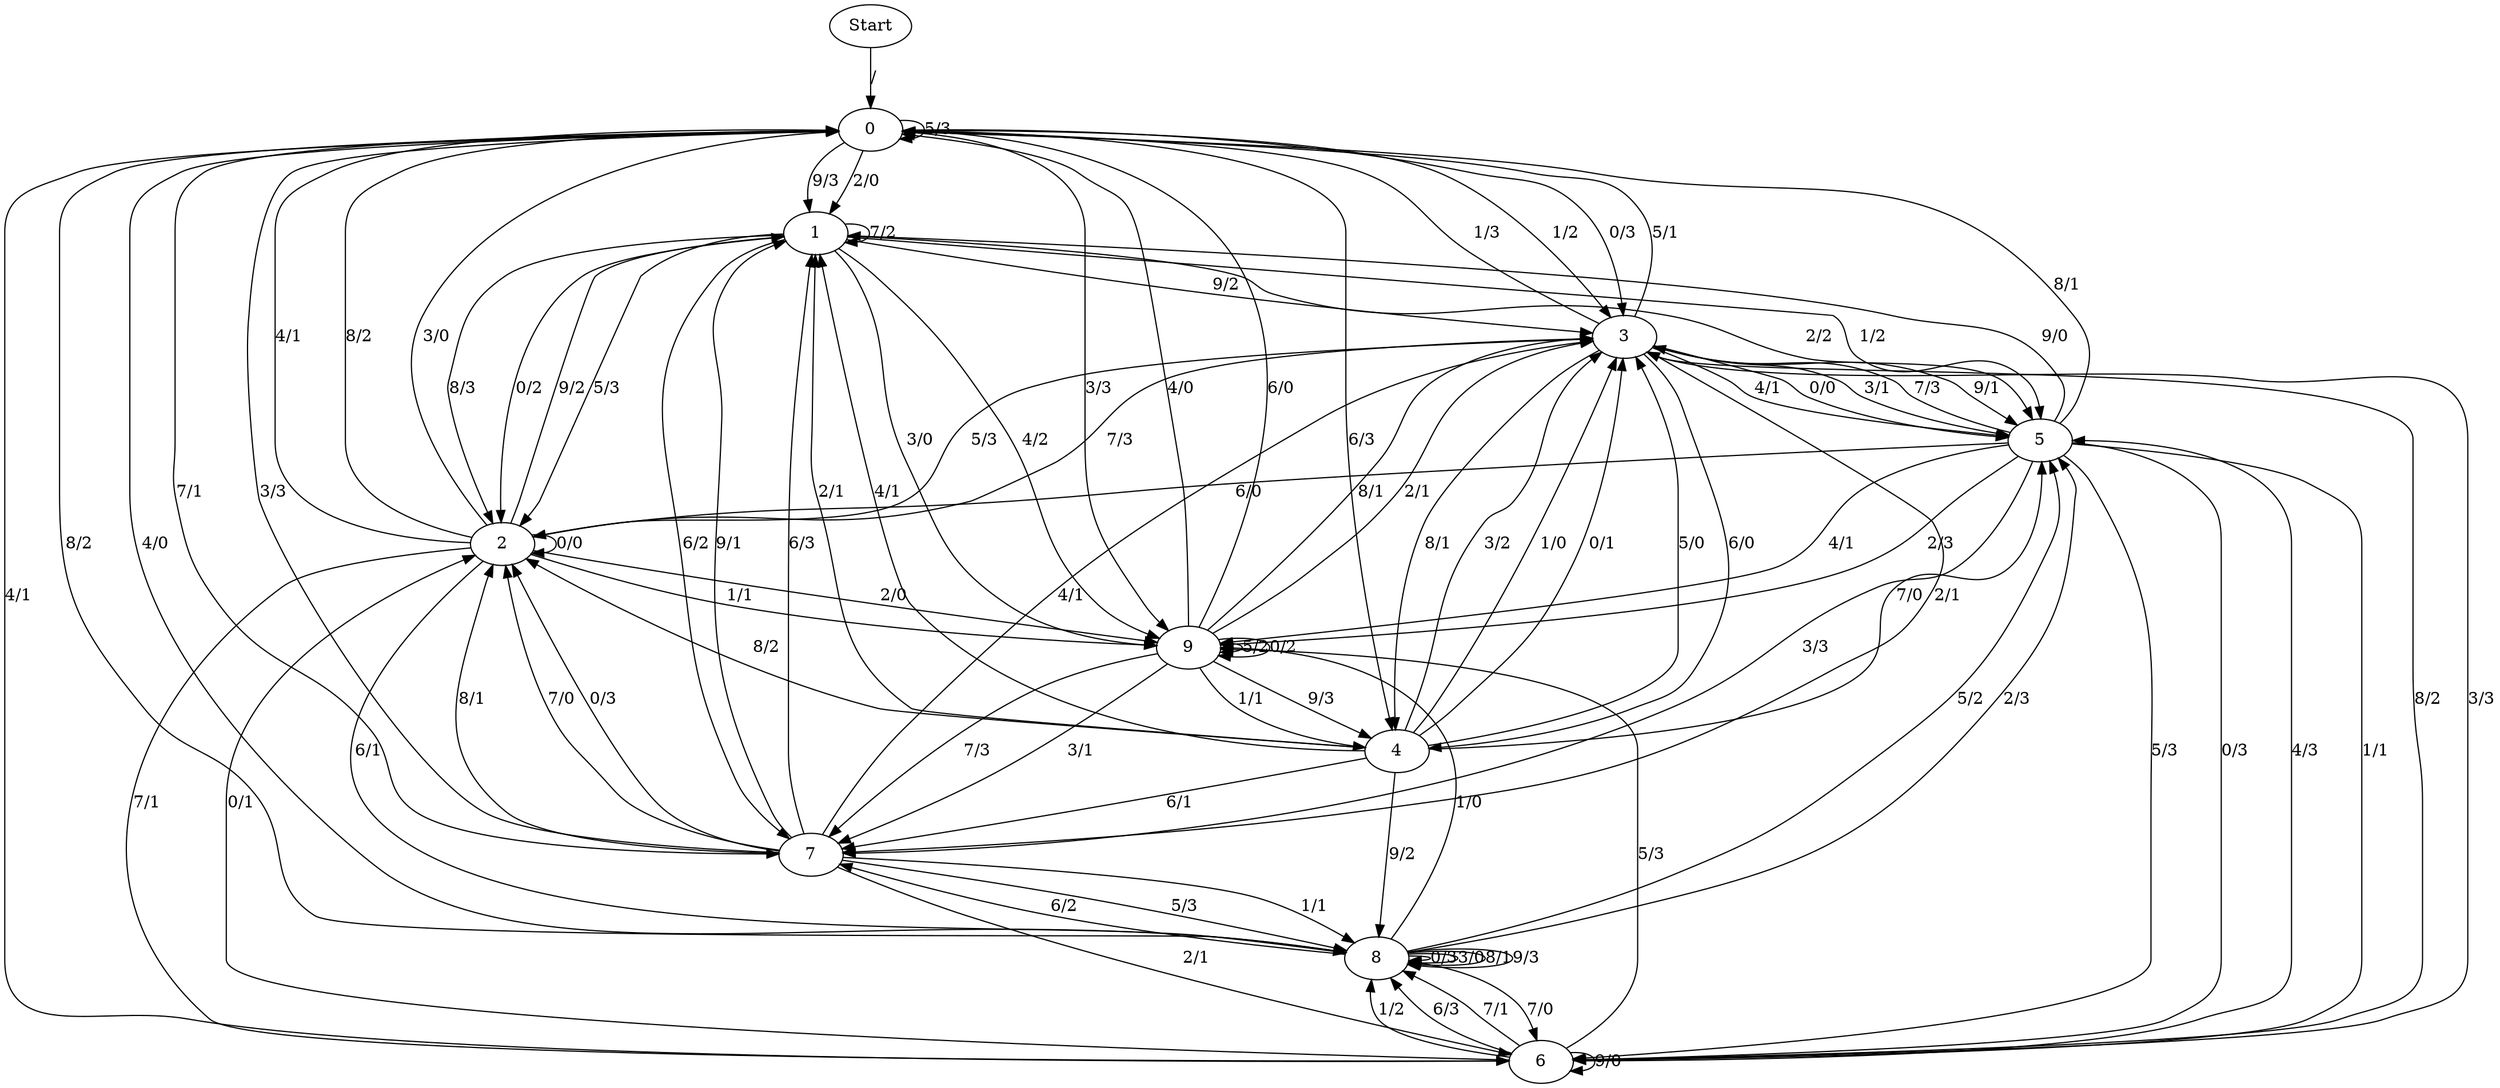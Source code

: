digraph {
	Start -> 0 [label="/"]
	0 -> 1 [label="2/0"]
	0 -> 6 [label="4/1"]
	0 -> 0 [label="5/3"]
	0 -> 4 [label="6/3"]
	0 -> 3 [label="1/2"]
	0 -> 8 [label="8/2"]
	0 -> 1 [label="9/3"]
	0 -> 9 [label="3/3"]
	0 -> 3 [label="0/3"]
	0 -> 7 [label="7/1"]
	4 -> 7 [label="6/1"]
	4 -> 1 [label="2/1"]
	4 -> 1 [label="4/1"]
	4 -> 3 [label="3/2"]
	4 -> 3 [label="1/0"]
	4 -> 3 [label="0/1"]
	4 -> 3 [label="5/0"]
	4 -> 8 [label="9/2"]
	4 -> 2 [label="8/2"]
	4 -> 5 [label="7/0"]
	3 -> 4 [label="8/1"]
	3 -> 5 [label="9/1"]
	3 -> 0 [label="5/1"]
	3 -> 4 [label="6/0"]
	3 -> 7 [label="2/1"]
	3 -> 0 [label="1/3"]
	3 -> 5 [label="4/1"]
	3 -> 5 [label="0/0"]
	3 -> 5 [label="3/1"]
	3 -> 2 [label="7/3"]
	5 -> 7 [label="3/3"]
	5 -> 9 [label="4/1"]
	5 -> 1 [label="9/0"]
	5 -> 2 [label="6/0"]
	5 -> 6 [label="0/3"]
	5 -> 9 [label="2/3"]
	5 -> 6 [label="1/1"]
	5 -> 0 [label="8/1"]
	5 -> 6 [label="5/3"]
	5 -> 3 [label="7/3"]
	7 -> 2 [label="0/3"]
	7 -> 1 [label="9/1"]
	7 -> 0 [label="3/3"]
	7 -> 2 [label="8/1"]
	7 -> 8 [label="1/1"]
	7 -> 1 [label="6/3"]
	7 -> 8 [label="5/3"]
	7 -> 6 [label="2/1"]
	7 -> 3 [label="4/1"]
	7 -> 2 [label="7/0"]
	2 -> 2 [label="0/0"]
	2 -> 9 [label="2/0"]
	2 -> 0 [label="4/1"]
	2 -> 1 [label="9/2"]
	2 -> 3 [label="5/3"]
	2 -> 8 [label="6/1"]
	2 -> 6 [label="7/1"]
	2 -> 9 [label="1/1"]
	2 -> 0 [label="8/2"]
	2 -> 0 [label="3/0"]
	1 -> 2 [label="8/3"]
	1 -> 9 [label="3/0"]
	1 -> 7 [label="6/2"]
	1 -> 1 [label="7/2"]
	1 -> 2 [label="0/2"]
	1 -> 5 [label="2/2"]
	1 -> 3 [label="9/2"]
	1 -> 2 [label="5/3"]
	1 -> 5 [label="1/2"]
	1 -> 9 [label="4/2"]
	8 -> 8 [label="0/3"]
	8 -> 8 [label="3/0"]
	8 -> 5 [label="5/2"]
	8 -> 8 [label="8/1"]
	8 -> 0 [label="4/0"]
	8 -> 9 [label="1/0"]
	8 -> 7 [label="6/2"]
	8 -> 6 [label="7/0"]
	8 -> 5 [label="2/3"]
	8 -> 8 [label="9/3"]
	6 -> 8 [label="1/2"]
	6 -> 8 [label="6/3"]
	6 -> 6 [label="9/0"]
	6 -> 9 [label="5/3"]
	6 -> 5 [label="4/3"]
	6 -> 2 [label="0/1"]
	6 -> 3 [label="8/2"]
	6 -> 8 [label="7/1"]
	6 -> 3 [label="3/3"]
	9 -> 0 [label="4/0"]
	9 -> 0 [label="6/0"]
	9 -> 3 [label="8/1"]
	9 -> 3 [label="2/1"]
	9 -> 4 [label="1/1"]
	9 -> 9 [label="5/2"]
	9 -> 7 [label="7/3"]
	9 -> 9 [label="0/2"]
	9 -> 7 [label="3/1"]
	9 -> 4 [label="9/3"]
}